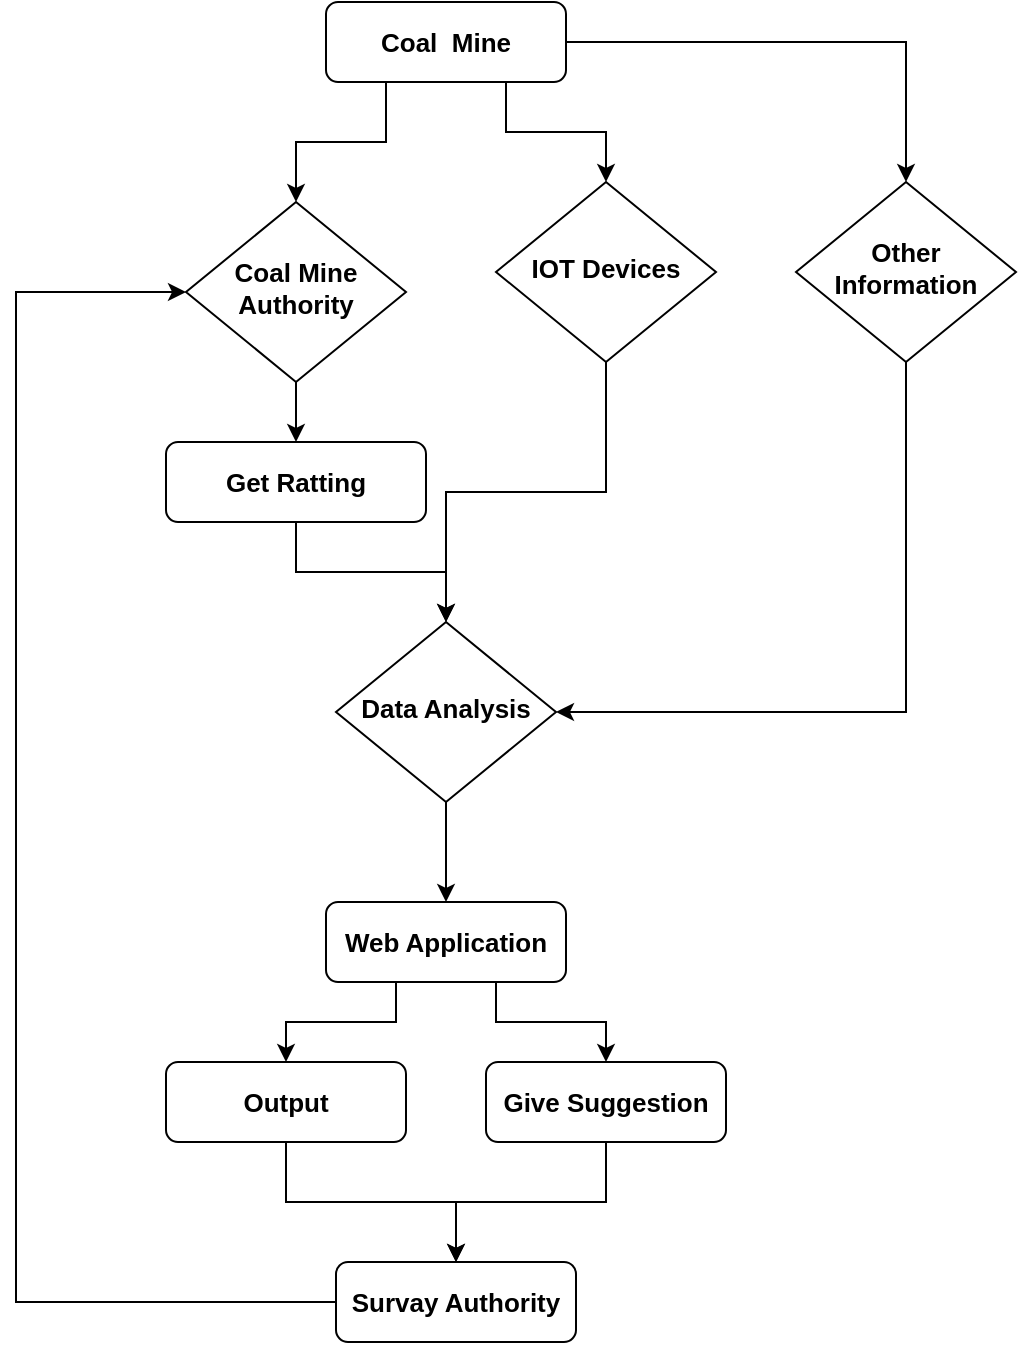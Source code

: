 <mxfile version="24.7.12">
  <diagram id="C5RBs43oDa-KdzZeNtuy" name="Page-1">
    <mxGraphModel dx="1502" dy="591" grid="1" gridSize="10" guides="1" tooltips="1" connect="1" arrows="1" fold="1" page="1" pageScale="1" pageWidth="827" pageHeight="1169" math="0" shadow="0">
      <root>
        <mxCell id="WIyWlLk6GJQsqaUBKTNV-0" />
        <mxCell id="WIyWlLk6GJQsqaUBKTNV-1" parent="WIyWlLk6GJQsqaUBKTNV-0" />
        <mxCell id="wPJKVJCv91KdAZgECg5v-8" style="edgeStyle=orthogonalEdgeStyle;rounded=0;orthogonalLoop=1;jettySize=auto;html=1;exitX=0.25;exitY=1;exitDx=0;exitDy=0;" edge="1" parent="WIyWlLk6GJQsqaUBKTNV-1" source="WIyWlLk6GJQsqaUBKTNV-3" target="WIyWlLk6GJQsqaUBKTNV-6">
          <mxGeometry relative="1" as="geometry" />
        </mxCell>
        <mxCell id="wPJKVJCv91KdAZgECg5v-9" style="edgeStyle=orthogonalEdgeStyle;rounded=0;orthogonalLoop=1;jettySize=auto;html=1;exitX=0.75;exitY=1;exitDx=0;exitDy=0;entryX=0.5;entryY=0;entryDx=0;entryDy=0;" edge="1" parent="WIyWlLk6GJQsqaUBKTNV-1" source="WIyWlLk6GJQsqaUBKTNV-3" target="wPJKVJCv91KdAZgECg5v-3">
          <mxGeometry relative="1" as="geometry" />
        </mxCell>
        <mxCell id="wPJKVJCv91KdAZgECg5v-29" style="edgeStyle=orthogonalEdgeStyle;rounded=0;orthogonalLoop=1;jettySize=auto;html=1;exitX=1;exitY=0.5;exitDx=0;exitDy=0;entryX=0.5;entryY=0;entryDx=0;entryDy=0;" edge="1" parent="WIyWlLk6GJQsqaUBKTNV-1" source="WIyWlLk6GJQsqaUBKTNV-3" target="wPJKVJCv91KdAZgECg5v-24">
          <mxGeometry relative="1" as="geometry" />
        </mxCell>
        <mxCell id="WIyWlLk6GJQsqaUBKTNV-3" value="&lt;b&gt;&lt;font style=&quot;font-size: 13px;&quot;&gt;Coal&amp;nbsp; Mine&lt;/font&gt;&lt;/b&gt;" style="rounded=1;whiteSpace=wrap;html=1;fontSize=12;glass=0;strokeWidth=1;shadow=0;" parent="WIyWlLk6GJQsqaUBKTNV-1" vertex="1">
          <mxGeometry x="235" y="70" width="120" height="40" as="geometry" />
        </mxCell>
        <mxCell id="wPJKVJCv91KdAZgECg5v-1" value="" style="edgeStyle=orthogonalEdgeStyle;rounded=0;orthogonalLoop=1;jettySize=auto;html=1;" edge="1" parent="WIyWlLk6GJQsqaUBKTNV-1" source="WIyWlLk6GJQsqaUBKTNV-6" target="wPJKVJCv91KdAZgECg5v-0">
          <mxGeometry relative="1" as="geometry" />
        </mxCell>
        <mxCell id="WIyWlLk6GJQsqaUBKTNV-6" value="&lt;b&gt;&lt;font style=&quot;font-size: 13px;&quot;&gt;Coal Mine Authority&lt;/font&gt;&lt;/b&gt;" style="rhombus;whiteSpace=wrap;html=1;shadow=0;fontFamily=Helvetica;fontSize=12;align=center;strokeWidth=1;spacing=6;spacingTop=-4;" parent="WIyWlLk6GJQsqaUBKTNV-1" vertex="1">
          <mxGeometry x="165" y="170" width="110" height="90" as="geometry" />
        </mxCell>
        <mxCell id="wPJKVJCv91KdAZgECg5v-21" style="edgeStyle=orthogonalEdgeStyle;rounded=0;orthogonalLoop=1;jettySize=auto;html=1;exitX=0.5;exitY=1;exitDx=0;exitDy=0;entryX=0.5;entryY=0;entryDx=0;entryDy=0;" edge="1" parent="WIyWlLk6GJQsqaUBKTNV-1" source="WIyWlLk6GJQsqaUBKTNV-11" target="wPJKVJCv91KdAZgECg5v-20">
          <mxGeometry relative="1" as="geometry" />
        </mxCell>
        <mxCell id="WIyWlLk6GJQsqaUBKTNV-11" value="&lt;span style=&quot;font-size: 13px;&quot;&gt;&lt;b&gt;Output&lt;/b&gt;&lt;/span&gt;" style="rounded=1;whiteSpace=wrap;html=1;fontSize=12;glass=0;strokeWidth=1;shadow=0;" parent="WIyWlLk6GJQsqaUBKTNV-1" vertex="1">
          <mxGeometry x="155" y="600" width="120" height="40" as="geometry" />
        </mxCell>
        <mxCell id="wPJKVJCv91KdAZgECg5v-18" style="edgeStyle=orthogonalEdgeStyle;rounded=0;orthogonalLoop=1;jettySize=auto;html=1;exitX=0.5;exitY=1;exitDx=0;exitDy=0;entryX=0.5;entryY=0;entryDx=0;entryDy=0;" edge="1" parent="WIyWlLk6GJQsqaUBKTNV-1" source="WIyWlLk6GJQsqaUBKTNV-12" target="WIyWlLk6GJQsqaUBKTNV-11">
          <mxGeometry relative="1" as="geometry">
            <Array as="points">
              <mxPoint x="270" y="560" />
              <mxPoint x="270" y="580" />
              <mxPoint x="215" y="580" />
            </Array>
          </mxGeometry>
        </mxCell>
        <mxCell id="wPJKVJCv91KdAZgECg5v-19" style="edgeStyle=orthogonalEdgeStyle;rounded=0;orthogonalLoop=1;jettySize=auto;html=1;exitX=0.75;exitY=1;exitDx=0;exitDy=0;entryX=0.5;entryY=0;entryDx=0;entryDy=0;" edge="1" parent="WIyWlLk6GJQsqaUBKTNV-1" source="WIyWlLk6GJQsqaUBKTNV-12" target="wPJKVJCv91KdAZgECg5v-16">
          <mxGeometry relative="1" as="geometry">
            <Array as="points">
              <mxPoint x="320" y="560" />
              <mxPoint x="320" y="580" />
              <mxPoint x="375" y="580" />
            </Array>
          </mxGeometry>
        </mxCell>
        <mxCell id="WIyWlLk6GJQsqaUBKTNV-12" value="&lt;b&gt;&lt;font style=&quot;font-size: 13px;&quot;&gt;Web Application&lt;/font&gt;&lt;/b&gt;" style="rounded=1;whiteSpace=wrap;html=1;fontSize=12;glass=0;strokeWidth=1;shadow=0;" parent="WIyWlLk6GJQsqaUBKTNV-1" vertex="1">
          <mxGeometry x="235" y="520" width="120" height="40" as="geometry" />
        </mxCell>
        <mxCell id="wPJKVJCv91KdAZgECg5v-11" style="edgeStyle=orthogonalEdgeStyle;rounded=0;orthogonalLoop=1;jettySize=auto;html=1;exitX=0.5;exitY=1;exitDx=0;exitDy=0;entryX=0.5;entryY=0;entryDx=0;entryDy=0;" edge="1" parent="WIyWlLk6GJQsqaUBKTNV-1" source="wPJKVJCv91KdAZgECg5v-0" target="wPJKVJCv91KdAZgECg5v-5">
          <mxGeometry relative="1" as="geometry" />
        </mxCell>
        <mxCell id="wPJKVJCv91KdAZgECg5v-0" value="&lt;b&gt;&lt;font style=&quot;font-size: 13px;&quot;&gt;Get Ratting&lt;/font&gt;&lt;/b&gt;" style="rounded=1;whiteSpace=wrap;html=1;" vertex="1" parent="WIyWlLk6GJQsqaUBKTNV-1">
          <mxGeometry x="155" y="290" width="130" height="40" as="geometry" />
        </mxCell>
        <mxCell id="wPJKVJCv91KdAZgECg5v-2" style="edgeStyle=orthogonalEdgeStyle;rounded=0;orthogonalLoop=1;jettySize=auto;html=1;exitX=0.5;exitY=1;exitDx=0;exitDy=0;" edge="1" parent="WIyWlLk6GJQsqaUBKTNV-1" source="WIyWlLk6GJQsqaUBKTNV-6" target="WIyWlLk6GJQsqaUBKTNV-6">
          <mxGeometry relative="1" as="geometry" />
        </mxCell>
        <mxCell id="wPJKVJCv91KdAZgECg5v-13" style="edgeStyle=orthogonalEdgeStyle;rounded=0;orthogonalLoop=1;jettySize=auto;html=1;exitX=0.5;exitY=1;exitDx=0;exitDy=0;entryX=0.5;entryY=0;entryDx=0;entryDy=0;" edge="1" parent="WIyWlLk6GJQsqaUBKTNV-1" source="wPJKVJCv91KdAZgECg5v-3" target="wPJKVJCv91KdAZgECg5v-5">
          <mxGeometry relative="1" as="geometry" />
        </mxCell>
        <mxCell id="wPJKVJCv91KdAZgECg5v-3" value="&lt;span style=&quot;font-size: 13px;&quot;&gt;&lt;b&gt;IOT Devices&lt;/b&gt;&lt;/span&gt;" style="rhombus;whiteSpace=wrap;html=1;shadow=0;fontFamily=Helvetica;fontSize=12;align=center;strokeWidth=1;spacing=6;spacingTop=-4;" vertex="1" parent="WIyWlLk6GJQsqaUBKTNV-1">
          <mxGeometry x="320" y="160" width="110" height="90" as="geometry" />
        </mxCell>
        <mxCell id="wPJKVJCv91KdAZgECg5v-14" style="edgeStyle=orthogonalEdgeStyle;rounded=0;orthogonalLoop=1;jettySize=auto;html=1;exitX=0.5;exitY=1;exitDx=0;exitDy=0;entryX=0.5;entryY=0;entryDx=0;entryDy=0;" edge="1" parent="WIyWlLk6GJQsqaUBKTNV-1" source="wPJKVJCv91KdAZgECg5v-5" target="WIyWlLk6GJQsqaUBKTNV-12">
          <mxGeometry relative="1" as="geometry" />
        </mxCell>
        <mxCell id="wPJKVJCv91KdAZgECg5v-5" value="&lt;span style=&quot;font-size: 13px;&quot;&gt;&lt;b&gt;Data Analysis&lt;/b&gt;&lt;/span&gt;" style="rhombus;whiteSpace=wrap;html=1;shadow=0;fontFamily=Helvetica;fontSize=12;align=center;strokeWidth=1;spacing=6;spacingTop=-4;" vertex="1" parent="WIyWlLk6GJQsqaUBKTNV-1">
          <mxGeometry x="240" y="380" width="110" height="90" as="geometry" />
        </mxCell>
        <mxCell id="wPJKVJCv91KdAZgECg5v-23" style="edgeStyle=orthogonalEdgeStyle;rounded=0;orthogonalLoop=1;jettySize=auto;html=1;exitX=0.5;exitY=1;exitDx=0;exitDy=0;entryX=0.5;entryY=0;entryDx=0;entryDy=0;" edge="1" parent="WIyWlLk6GJQsqaUBKTNV-1" source="wPJKVJCv91KdAZgECg5v-16" target="wPJKVJCv91KdAZgECg5v-20">
          <mxGeometry relative="1" as="geometry" />
        </mxCell>
        <mxCell id="wPJKVJCv91KdAZgECg5v-16" value="&lt;b&gt;&lt;font style=&quot;font-size: 13px;&quot;&gt;Give Suggestion&lt;/font&gt;&lt;/b&gt;" style="rounded=1;whiteSpace=wrap;html=1;fontSize=12;glass=0;strokeWidth=1;shadow=0;" vertex="1" parent="WIyWlLk6GJQsqaUBKTNV-1">
          <mxGeometry x="315" y="600" width="120" height="40" as="geometry" />
        </mxCell>
        <mxCell id="wPJKVJCv91KdAZgECg5v-33" style="edgeStyle=orthogonalEdgeStyle;rounded=0;orthogonalLoop=1;jettySize=auto;html=1;exitX=0;exitY=0.5;exitDx=0;exitDy=0;entryX=0;entryY=0.5;entryDx=0;entryDy=0;" edge="1" parent="WIyWlLk6GJQsqaUBKTNV-1" source="wPJKVJCv91KdAZgECg5v-20" target="WIyWlLk6GJQsqaUBKTNV-6">
          <mxGeometry relative="1" as="geometry">
            <Array as="points">
              <mxPoint x="80" y="720" />
              <mxPoint x="80" y="215" />
            </Array>
          </mxGeometry>
        </mxCell>
        <mxCell id="wPJKVJCv91KdAZgECg5v-20" value="&lt;b&gt;&lt;font style=&quot;font-size: 13px;&quot;&gt;Survay Authority&lt;/font&gt;&lt;/b&gt;" style="rounded=1;whiteSpace=wrap;html=1;fontSize=12;glass=0;strokeWidth=1;shadow=0;" vertex="1" parent="WIyWlLk6GJQsqaUBKTNV-1">
          <mxGeometry x="240" y="700" width="120" height="40" as="geometry" />
        </mxCell>
        <mxCell id="wPJKVJCv91KdAZgECg5v-30" style="edgeStyle=orthogonalEdgeStyle;rounded=0;orthogonalLoop=1;jettySize=auto;html=1;exitX=0.5;exitY=1;exitDx=0;exitDy=0;entryX=1;entryY=0.5;entryDx=0;entryDy=0;" edge="1" parent="WIyWlLk6GJQsqaUBKTNV-1" source="wPJKVJCv91KdAZgECg5v-24" target="wPJKVJCv91KdAZgECg5v-5">
          <mxGeometry relative="1" as="geometry" />
        </mxCell>
        <mxCell id="wPJKVJCv91KdAZgECg5v-24" value="&lt;span style=&quot;font-size: 13px;&quot;&gt;&lt;b&gt;Other Information&lt;/b&gt;&lt;/span&gt;" style="rhombus;whiteSpace=wrap;html=1;shadow=0;fontFamily=Helvetica;fontSize=12;align=center;strokeWidth=1;spacing=6;spacingTop=-4;" vertex="1" parent="WIyWlLk6GJQsqaUBKTNV-1">
          <mxGeometry x="470" y="160" width="110" height="90" as="geometry" />
        </mxCell>
      </root>
    </mxGraphModel>
  </diagram>
</mxfile>
